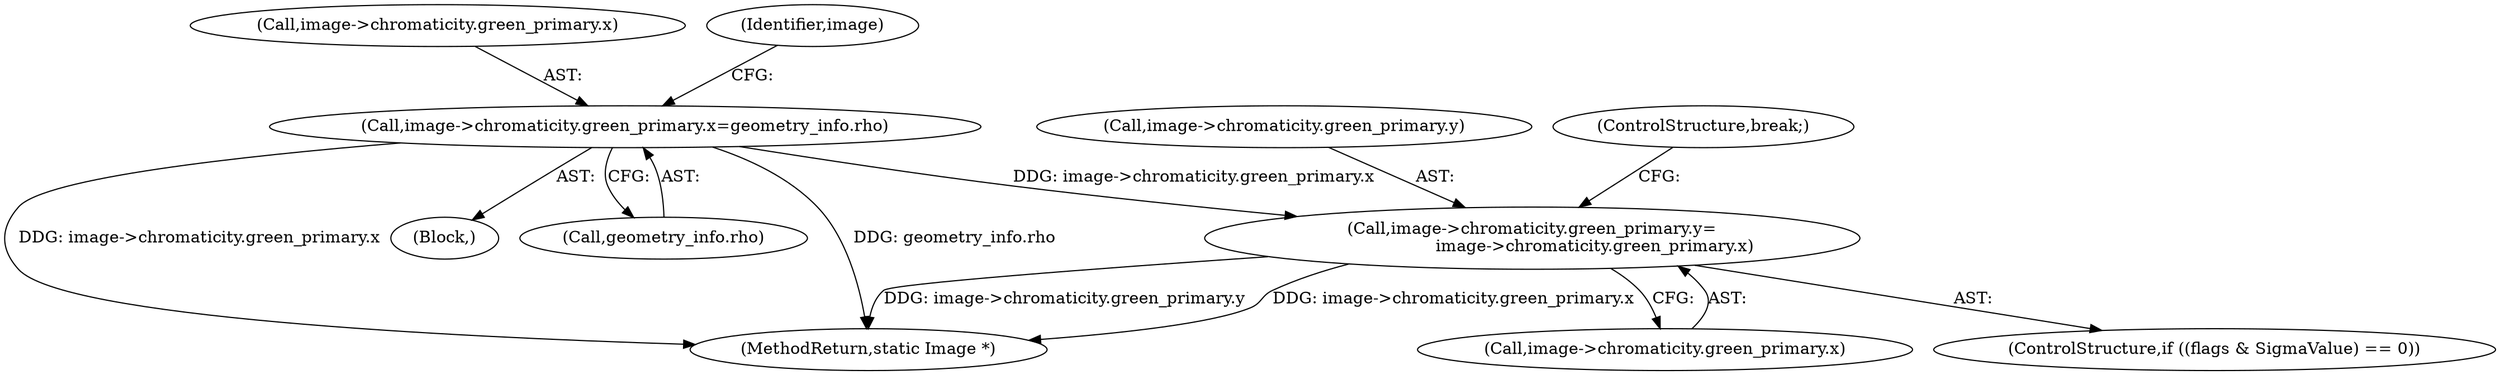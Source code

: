 digraph "0_ImageMagick_7fd419441bc7103398e313558171d342c6315f44@pointer" {
"1001081" [label="(Call,image->chromaticity.green_primary.y=\n                        image->chromaticity.green_primary.x)"];
"1001053" [label="(Call,image->chromaticity.green_primary.x=geometry_info.rho)"];
"1001075" [label="(ControlStructure,if ((flags & SigmaValue) == 0))"];
"1002543" [label="(MethodReturn,static Image *)"];
"1001046" [label="(Block,)"];
"1001082" [label="(Call,image->chromaticity.green_primary.y)"];
"1001081" [label="(Call,image->chromaticity.green_primary.y=\n                        image->chromaticity.green_primary.x)"];
"1001061" [label="(Call,geometry_info.rho)"];
"1001054" [label="(Call,image->chromaticity.green_primary.x)"];
"1001089" [label="(Call,image->chromaticity.green_primary.x)"];
"1001068" [label="(Identifier,image)"];
"1001096" [label="(ControlStructure,break;)"];
"1001053" [label="(Call,image->chromaticity.green_primary.x=geometry_info.rho)"];
"1001081" -> "1001075"  [label="AST: "];
"1001081" -> "1001089"  [label="CFG: "];
"1001082" -> "1001081"  [label="AST: "];
"1001089" -> "1001081"  [label="AST: "];
"1001096" -> "1001081"  [label="CFG: "];
"1001081" -> "1002543"  [label="DDG: image->chromaticity.green_primary.x"];
"1001081" -> "1002543"  [label="DDG: image->chromaticity.green_primary.y"];
"1001053" -> "1001081"  [label="DDG: image->chromaticity.green_primary.x"];
"1001053" -> "1001046"  [label="AST: "];
"1001053" -> "1001061"  [label="CFG: "];
"1001054" -> "1001053"  [label="AST: "];
"1001061" -> "1001053"  [label="AST: "];
"1001068" -> "1001053"  [label="CFG: "];
"1001053" -> "1002543"  [label="DDG: geometry_info.rho"];
"1001053" -> "1002543"  [label="DDG: image->chromaticity.green_primary.x"];
}

